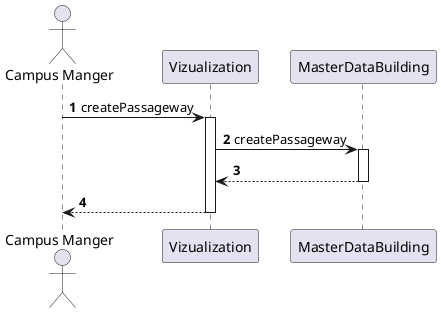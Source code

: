 @startuml processLevel1
'https://plantuml.com/sequence-diagram

autonumber
actor "Campus Manger" as CM
participant Vizualization
participant MasterDataBuilding

CM -> Vizualization : createPassageway
activate Vizualization

Vizualization -> MasterDataBuilding : createPassageway
activate MasterDataBuilding

MasterDataBuilding --> Vizualization
deactivate MasterDataBuilding

Vizualization --> CM
deactivate Vizualization

@enduml